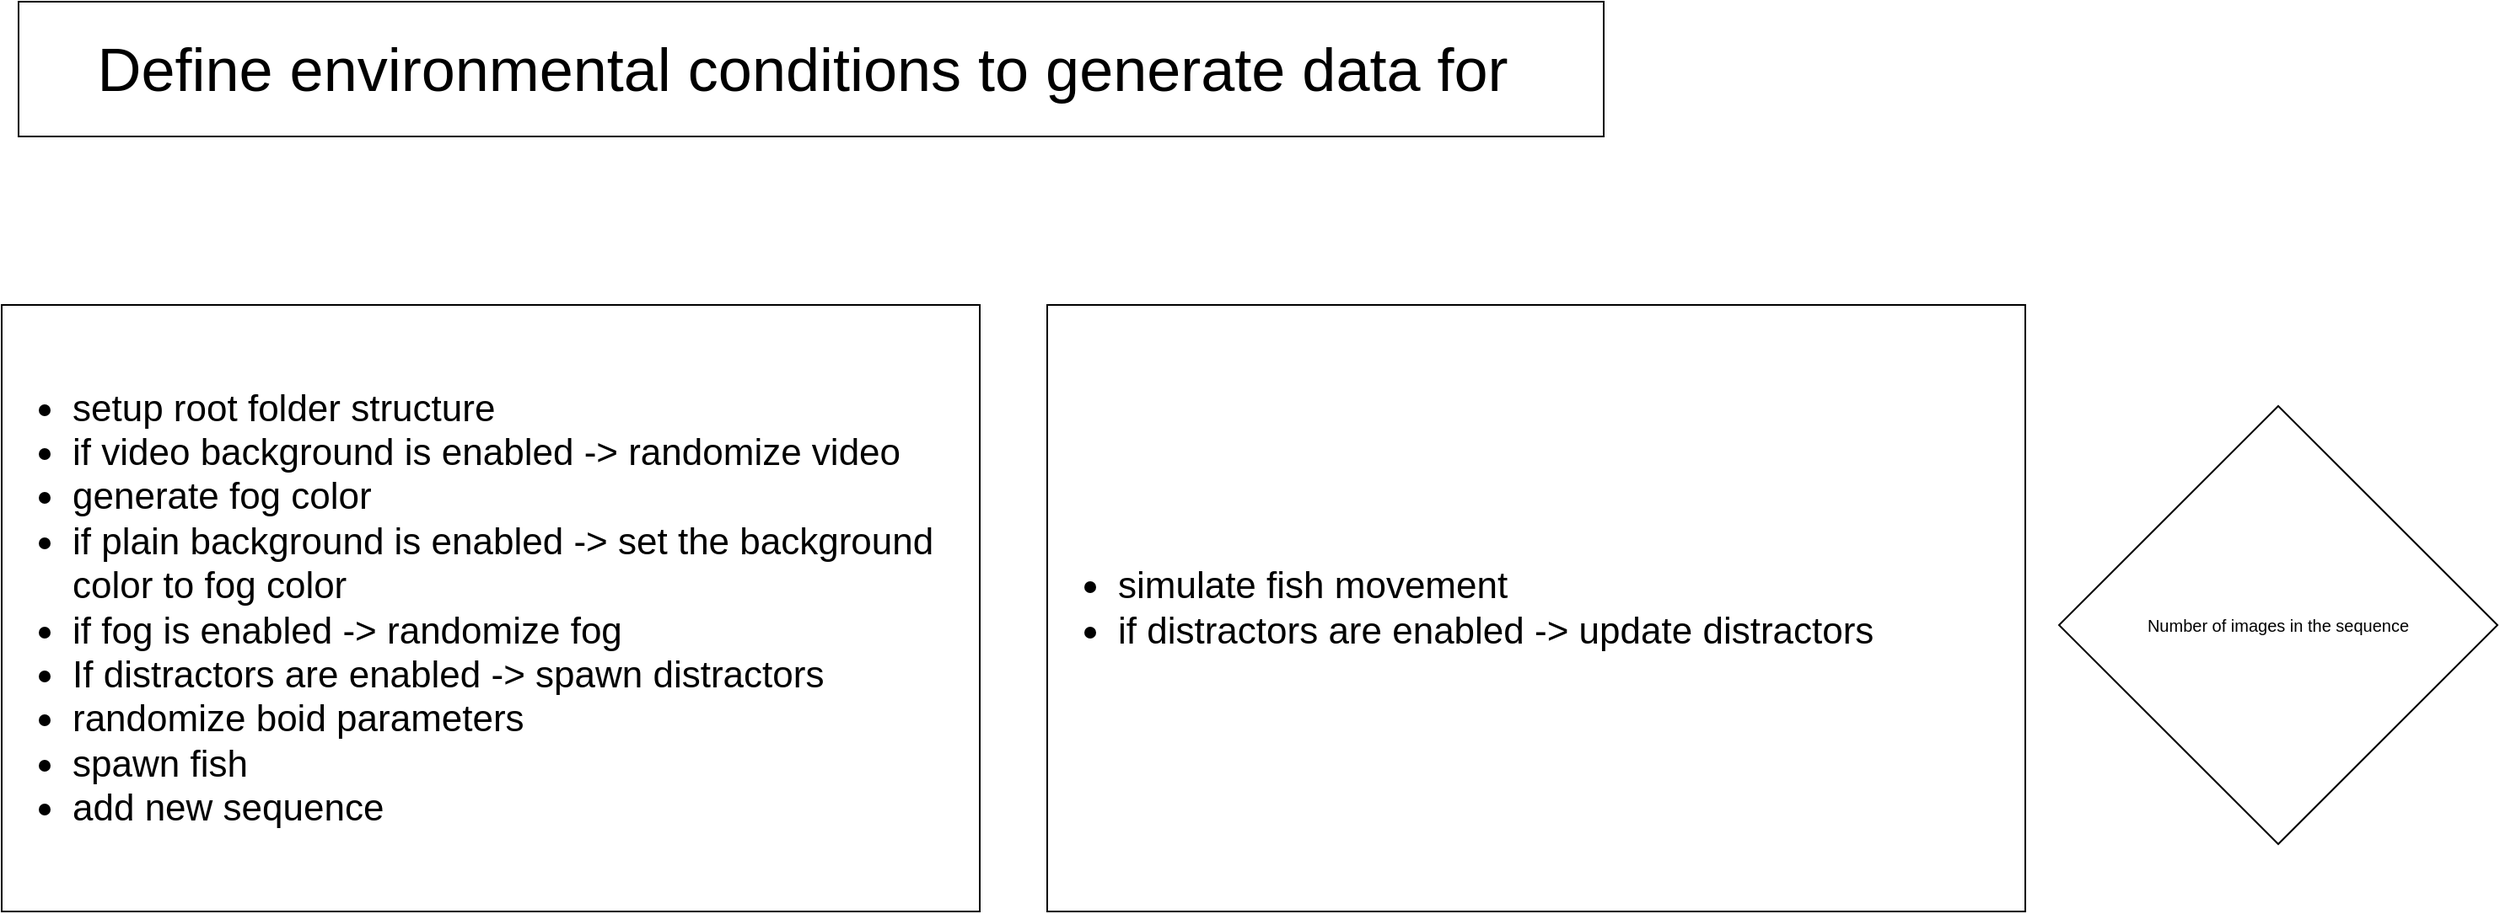 <mxfile version="20.2.4" type="github"><diagram id="um49nD1CCODFLEtQZjCy" name="Page-1"><mxGraphModel dx="2788" dy="1553" grid="1" gridSize="10" guides="1" tooltips="1" connect="1" arrows="1" fold="1" page="0" pageScale="1" pageWidth="850" pageHeight="1100" math="0" shadow="0"><root><mxCell id="0"/><mxCell id="1" parent="0"/><mxCell id="Wr6Nh_eZoqflNnhvnt4h-3" value="&lt;font style=&quot;font-size: 36px;&quot;&gt;Define environmental conditions to generate data for&amp;nbsp; &lt;/font&gt;" style="rounded=0;whiteSpace=wrap;html=1;" vertex="1" parent="1"><mxGeometry x="-720" y="-200" width="940" height="80" as="geometry"/></mxCell><mxCell id="Wr6Nh_eZoqflNnhvnt4h-4" value="&lt;div style=&quot;font-size: 22px;&quot; align=&quot;left&quot;&gt;&lt;ul&gt;&lt;li&gt;setup root folder structure &lt;br&gt;&lt;/li&gt;&lt;li&gt;&lt;font style=&quot;font-size: 22px;&quot;&gt;if video background is enabled -&amp;gt; randomize video&lt;/font&gt;&lt;/li&gt;&lt;li&gt;&lt;font style=&quot;font-size: 22px;&quot;&gt;generate fog color&lt;/font&gt;&lt;/li&gt;&lt;li&gt;&lt;font style=&quot;font-size: 22px;&quot;&gt;if plain background is enabled -&amp;gt; set the background color to fog color&lt;/font&gt;&lt;/li&gt;&lt;li&gt;&lt;font style=&quot;font-size: 22px;&quot;&gt;if fog is enabled -&amp;gt; randomize fog&lt;/font&gt;&lt;/li&gt;&lt;li&gt;&lt;font style=&quot;font-size: 22px;&quot;&gt;If distractors are enabled -&amp;gt; spawn distractors&amp;nbsp;&lt;/font&gt;&lt;/li&gt;&lt;li&gt;&lt;font style=&quot;font-size: 22px;&quot;&gt;randomize boid parameters&lt;/font&gt;&lt;/li&gt;&lt;li&gt;&lt;font style=&quot;font-size: 22px;&quot;&gt;spawn fish&lt;/font&gt;&lt;/li&gt;&lt;li&gt;&lt;font style=&quot;font-size: 22px;&quot;&gt;add new sequence&lt;br&gt;&lt;/font&gt;&lt;/li&gt;&lt;/ul&gt;&lt;/div&gt;" style="rounded=0;whiteSpace=wrap;html=1;align=left;" vertex="1" parent="1"><mxGeometry x="-730" y="-20" width="580" height="360" as="geometry"/></mxCell><mxCell id="Wr6Nh_eZoqflNnhvnt4h-5" value="&lt;div style=&quot;font-size: 22px;&quot; align=&quot;left&quot;&gt;&lt;ul&gt;&lt;li&gt;simulate fish movement&lt;/li&gt;&lt;li&gt;if distractors are enabled -&amp;gt; update distractors&lt;br&gt;&lt;/li&gt;&lt;/ul&gt;&lt;/div&gt;" style="rounded=0;whiteSpace=wrap;html=1;align=left;" vertex="1" parent="1"><mxGeometry x="-110" y="-20" width="580" height="360" as="geometry"/></mxCell><mxCell id="Wr6Nh_eZoqflNnhvnt4h-11" value="Number of images in the sequence" style="rhombus;whiteSpace=wrap;html=1;fontSize=10;" vertex="1" parent="1"><mxGeometry x="490" y="40" width="260" height="260" as="geometry"/></mxCell></root></mxGraphModel></diagram></mxfile>